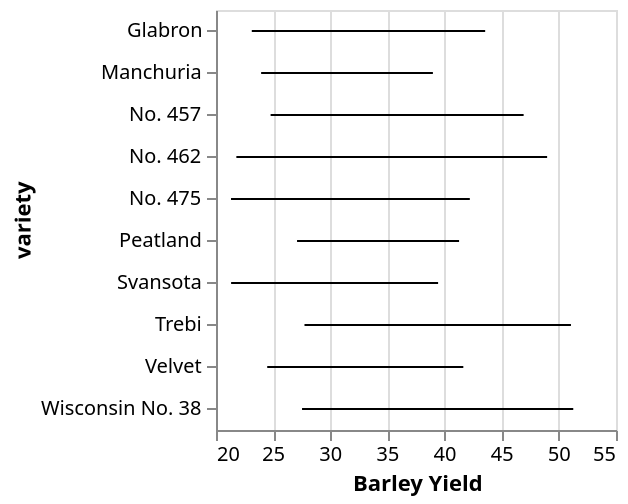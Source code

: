 {
    "$schema": "https://vega.github.io/schema/vega/v3.0.json",
    "autosize": "pad",
    "padding": 5,
    "width": 200,
    "style": "cell",
    "data": [
        {
            "name": "source_0",
            "values": [
                {
                    "lower_yield": 23.1311,
                    "upper_yield": 43.5522,
                    "variety": "Glabron"
                },
                {
                    "lower_yield": 23.9503,
                    "upper_yield": 38.9775,
                    "variety": "Manchuria"
                },
                {
                    "lower_yield": 24.7778,
                    "upper_yield": 46.9167,
                    "variety": "No. 457"
                },
                {
                    "lower_yield": 21.7823,
                    "upper_yield": 48.9732,
                    "variety": "No. 462"
                },
                {
                    "lower_yield": 21.3144,
                    "upper_yield": 42.2078,
                    "variety": "No. 475"
                },
                {
                    "lower_yield": 27.0919,
                    "upper_yield": 41.2692,
                    "variety": "Peatland"
                },
                {
                    "lower_yield": 21.3221,
                    "upper_yield": 39.4334,
                    "variety": "Svansota"
                },
                {
                    "lower_yield": 27.7425,
                    "upper_yield": 51.0575,
                    "variety": "Trebi"
                },
                {
                    "lower_yield": 24.482,
                    "upper_yield": 41.6402,
                    "variety": "Velvet"
                },
                {
                    "lower_yield": 27.5287,
                    "upper_yield": 51.2602,
                    "variety": "Wisconsin No. 38"
                }
            ]
        },
        {
            "name": "data_0",
            "source": "source_0",
            "transform": [
                {
                    "type": "formula",
                    "expr": "datum.upper_yield",
                    "as": "lower_upper_yield"
                },
                {
                    "type": "formula",
                    "expr": "datum.lower_yield",
                    "as": "upper_upper_yield"
                },
                {
                    "type": "filter",
                    "expr": "datum[\"lower_upper_yield\"] !== null && !isNaN(datum[\"lower_upper_yield\"])"
                }
            ]
        }
    ],
    "signals": [
        {
            "name": "y_step",
            "value": 21
        },
        {
            "name": "height",
            "update": "bandspace(domain('y').length, 0.1, 0.05) * y_step"
        }
    ],
    "marks": [
        {
            "name": "layer_0_layer_0_marks",
            "type": "rule",
            "style": [
                "rule",
                "errorbar-rule"
            ],
            "from": {
                "data": "data_0"
            },
            "encode": {
                "update": {
                    "stroke": {
                        "value": "black"
                    },
                    "x": {
                        "scale": "x",
                        "field": "lower_upper_yield"
                    },
                    "y": {
                        "scale": "y",
                        "field": "variety",
                        "band": 0.5
                    },
                    "x2": {
                        "scale": "x",
                        "field": "upper_upper_yield"
                    }
                }
            }
        }
    ],
    "scales": [
        {
            "name": "x",
            "type": "linear",
            "domain": {
                "data": "data_0",
                "fields": [
                    "lower_upper_yield",
                    "upper_upper_yield"
                ]
            },
            "range": [
                0,
                {
                    "signal": "width"
                }
            ],
            "zero": false,
            "nice": true
        },
        {
            "name": "y",
            "type": "band",
            "domain": {
                "data": "data_0",
                "field": "variety",
                "sort": true
            },
            "range": {
                "step": {
                    "signal": "y_step"
                }
            },
            "paddingInner": 0.1,
            "paddingOuter": 0.05
        }
    ],
    "axes": [
        {
            "scale": "x",
            "orient": "bottom",
            "title": "Barley Yield",
            "labelFlush": true,
            "labelOverlap": true,
            "tickCount": {
                "signal": "ceil(width/40)"
            },
            "zindex": 1
        },
        {
            "scale": "x",
            "orient": "bottom",
            "grid": true,
            "tickCount": {
                "signal": "ceil(width/40)"
            },
            "gridScale": "y",
            "domain": false,
            "labels": false,
            "maxExtent": 0,
            "minExtent": 0,
            "ticks": false,
            "zindex": 0
        },
        {
            "scale": "y",
            "orient": "left",
            "title": "variety",
            "labelOverlap": true,
            "zindex": 1
        }
    ],
    "config": {
        "axisY": {
            "minExtent": 30
        }
    }
}
